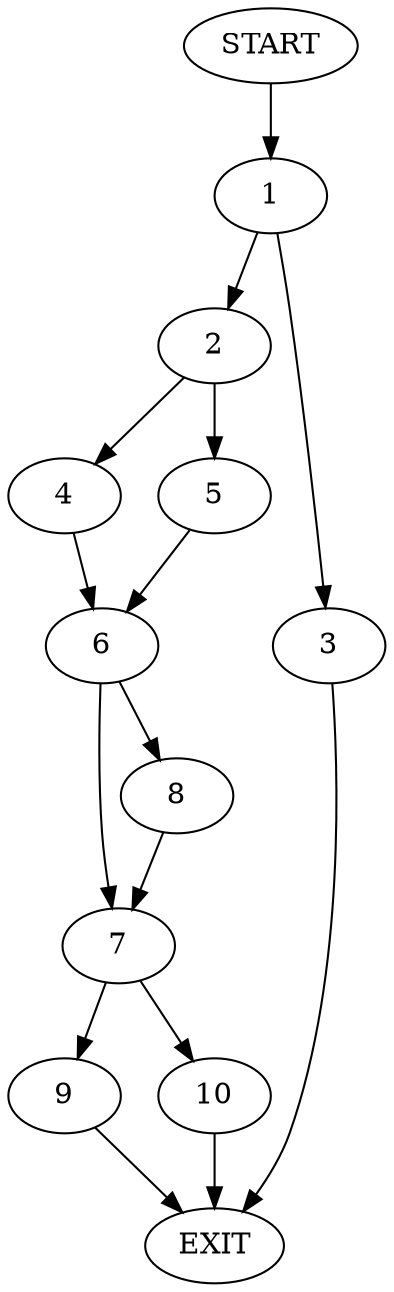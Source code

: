 digraph {
0 [label="START"]
11 [label="EXIT"]
0 -> 1
1 -> 2
1 -> 3
2 -> 4
2 -> 5
3 -> 11
4 -> 6
5 -> 6
6 -> 7
6 -> 8
8 -> 7
7 -> 9
7 -> 10
9 -> 11
10 -> 11
}
